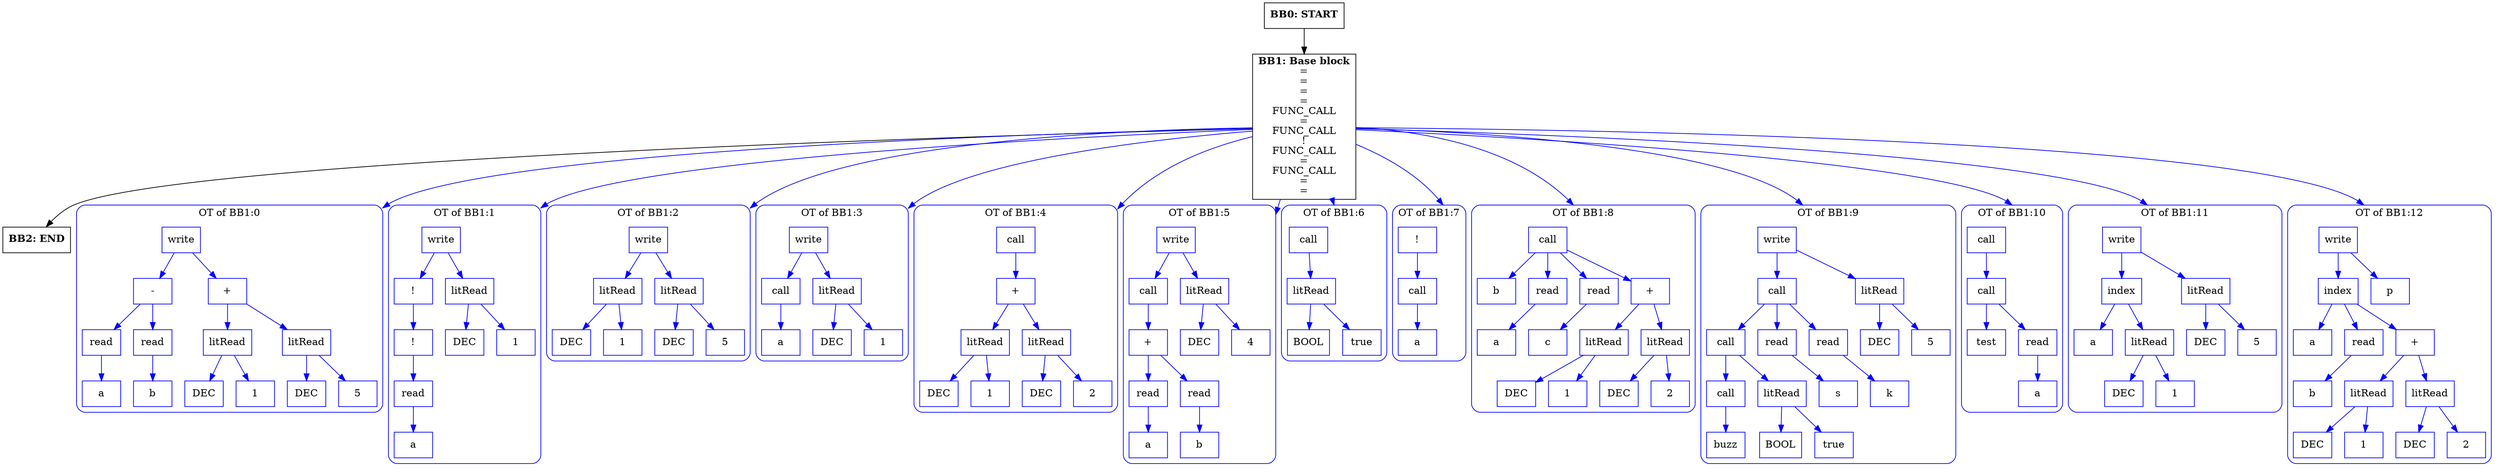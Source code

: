 digraph CFG {
    compound=true;
    graph [splines=true];
    node [shape=rectangle];

    BB2 [label=<<B>BB2: END</B><BR ALIGN="CENTER"/>>];
    BB1 [label=<<B>BB1: Base block</B><BR ALIGN="CENTER"/>=<BR ALIGN="CENTER"/>=<BR ALIGN="CENTER"/>=<BR ALIGN="CENTER"/>=<BR ALIGN="CENTER"/>FUNC_CALL<BR ALIGN="CENTER"/>=<BR ALIGN="CENTER"/>FUNC_CALL<BR ALIGN="CENTER"/>!<BR ALIGN="CENTER"/>FUNC_CALL<BR ALIGN="CENTER"/>=<BR ALIGN="CENTER"/>FUNC_CALL<BR ALIGN="CENTER"/>=<BR ALIGN="CENTER"/>=<BR ALIGN="CENTER"/>>];
    subgraph cluster_instruction0 {
        label = "OT of BB1:0";
        style=rounded;
        color=blue;
        entry0 [shape=point, style=invis];
        node0 [label="write", color=blue];
        node1 [label="-", color=blue];
        node2 [label="read", color=blue];
        node3 [label="a", color=blue];
        node2 -> node3[color=blue];
        node1 -> node2[color=blue];
        node4 [label="read", color=blue];
        node5 [label="b", color=blue];
        node4 -> node5[color=blue];
        node1 -> node4[color=blue];
        node0 -> node1[color=blue];
        node6 [label="+", color=blue];
        node7 [label="litRead", color=blue];
        node8 [label="DEC", color=blue];
        node7 -> node8[color=blue];
        node9 [label="1", color=blue];
        node7 -> node9[color=blue];
        node6 -> node7[color=blue];
        node10 [label="litRead", color=blue];
        node11 [label="DEC", color=blue];
        node10 -> node11[color=blue];
        node12 [label="5", color=blue];
        node10 -> node12[color=blue];
        node6 -> node10[color=blue];
        node0 -> node6[color=blue];
    }
    BB1 -> entry0 [lhead=cluster_instruction0, color=blue];
    subgraph cluster_instruction1 {
        label = "OT of BB1:1";
        style=rounded;
        color=blue;
        entry1 [shape=point, style=invis];
        node13 [label="write", color=blue];
        node14 [label="!", color=blue];
        node15 [label="!", color=blue];
        node16 [label="read", color=blue];
        node17 [label="a", color=blue];
        node16 -> node17[color=blue];
        node15 -> node16[color=blue];
        node14 -> node15[color=blue];
        node13 -> node14[color=blue];
        node18 [label="litRead", color=blue];
        node19 [label="DEC", color=blue];
        node18 -> node19[color=blue];
        node20 [label="1", color=blue];
        node18 -> node20[color=blue];
        node13 -> node18[color=blue];
    }
    BB1 -> entry1 [lhead=cluster_instruction1, color=blue];
    subgraph cluster_instruction2 {
        label = "OT of BB1:2";
        style=rounded;
        color=blue;
        entry2 [shape=point, style=invis];
        node21 [label="write", color=blue];
        node22 [label="litRead", color=blue];
        node23 [label="DEC", color=blue];
        node22 -> node23[color=blue];
        node24 [label="1", color=blue];
        node22 -> node24[color=blue];
        node21 -> node22[color=blue];
        node25 [label="litRead", color=blue];
        node26 [label="DEC", color=blue];
        node25 -> node26[color=blue];
        node27 [label="5", color=blue];
        node25 -> node27[color=blue];
        node21 -> node25[color=blue];
    }
    BB1 -> entry2 [lhead=cluster_instruction2, color=blue];
    subgraph cluster_instruction3 {
        label = "OT of BB1:3";
        style=rounded;
        color=blue;
        entry3 [shape=point, style=invis];
        node28 [label="write", color=blue];
        node29 [label="call", color=blue];
        node30 [label="a", color=blue];
        node29 -> node30[color=blue];
        node28 -> node29[color=blue];
        node31 [label="litRead", color=blue];
        node32 [label="DEC", color=blue];
        node31 -> node32[color=blue];
        node33 [label="1", color=blue];
        node31 -> node33[color=blue];
        node28 -> node31[color=blue];
    }
    BB1 -> entry3 [lhead=cluster_instruction3, color=blue];
    subgraph cluster_instruction4 {
        label = "OT of BB1:4";
        style=rounded;
        color=blue;
        entry4 [shape=point, style=invis];
        node34 [label="call", color=blue];
        node35 [label="+", color=blue];
        node36 [label="litRead", color=blue];
        node37 [label="DEC", color=blue];
        node36 -> node37[color=blue];
        node38 [label="1", color=blue];
        node36 -> node38[color=blue];
        node35 -> node36[color=blue];
        node39 [label="litRead", color=blue];
        node40 [label="DEC", color=blue];
        node39 -> node40[color=blue];
        node41 [label="2", color=blue];
        node39 -> node41[color=blue];
        node35 -> node39[color=blue];
        node34 -> node35[color=blue];
    }
    BB1 -> entry4 [lhead=cluster_instruction4, color=blue];
    subgraph cluster_instruction5 {
        label = "OT of BB1:5";
        style=rounded;
        color=blue;
        entry5 [shape=point, style=invis];
        node42 [label="write", color=blue];
        node43 [label="call", color=blue];
        node44 [label="+", color=blue];
        node45 [label="read", color=blue];
        node46 [label="a", color=blue];
        node45 -> node46[color=blue];
        node44 -> node45[color=blue];
        node47 [label="read", color=blue];
        node48 [label="b", color=blue];
        node47 -> node48[color=blue];
        node44 -> node47[color=blue];
        node43 -> node44[color=blue];
        node42 -> node43[color=blue];
        node49 [label="litRead", color=blue];
        node50 [label="DEC", color=blue];
        node49 -> node50[color=blue];
        node51 [label="4", color=blue];
        node49 -> node51[color=blue];
        node42 -> node49[color=blue];
    }
    BB1 -> entry5 [lhead=cluster_instruction5, color=blue];
    subgraph cluster_instruction6 {
        label = "OT of BB1:6";
        style=rounded;
        color=blue;
        entry6 [shape=point, style=invis];
        node52 [label="call", color=blue];
        node53 [label="litRead", color=blue];
        node54 [label="BOOL", color=blue];
        node53 -> node54[color=blue];
        node55 [label="true", color=blue];
        node53 -> node55[color=blue];
        node52 -> node53[color=blue];
    }
    BB1 -> entry6 [lhead=cluster_instruction6, color=blue];
    subgraph cluster_instruction7 {
        label = "OT of BB1:7";
        style=rounded;
        color=blue;
        entry7 [shape=point, style=invis];
        node56 [label="!", color=blue];
        node57 [label="call", color=blue];
        node58 [label="a", color=blue];
        node57 -> node58[color=blue];
        node56 -> node57[color=blue];
    }
    BB1 -> entry7 [lhead=cluster_instruction7, color=blue];
    subgraph cluster_instruction8 {
        label = "OT of BB1:8";
        style=rounded;
        color=blue;
        entry8 [shape=point, style=invis];
        node59 [label="call", color=blue];
        node60 [label="b", color=blue];
        node59 -> node60[color=blue];
        node61 [label="read", color=blue];
        node62 [label="a", color=blue];
        node61 -> node62[color=blue];
        node59 -> node61[color=blue];
        node63 [label="read", color=blue];
        node64 [label="c", color=blue];
        node63 -> node64[color=blue];
        node59 -> node63[color=blue];
        node65 [label="+", color=blue];
        node66 [label="litRead", color=blue];
        node67 [label="DEC", color=blue];
        node66 -> node67[color=blue];
        node68 [label="1", color=blue];
        node66 -> node68[color=blue];
        node65 -> node66[color=blue];
        node69 [label="litRead", color=blue];
        node70 [label="DEC", color=blue];
        node69 -> node70[color=blue];
        node71 [label="2", color=blue];
        node69 -> node71[color=blue];
        node65 -> node69[color=blue];
        node59 -> node65[color=blue];
    }
    BB1 -> entry8 [lhead=cluster_instruction8, color=blue];
    subgraph cluster_instruction9 {
        label = "OT of BB1:9";
        style=rounded;
        color=blue;
        entry9 [shape=point, style=invis];
        node72 [label="write", color=blue];
        node73 [label="call", color=blue];
        node74 [label="call", color=blue];
        node75 [label="call", color=blue];
        node76 [label="buzz", color=blue];
        node75 -> node76[color=blue];
        node74 -> node75[color=blue];
        node77 [label="litRead", color=blue];
        node78 [label="BOOL", color=blue];
        node77 -> node78[color=blue];
        node79 [label="true", color=blue];
        node77 -> node79[color=blue];
        node74 -> node77[color=blue];
        node73 -> node74[color=blue];
        node80 [label="read", color=blue];
        node81 [label="s", color=blue];
        node80 -> node81[color=blue];
        node73 -> node80[color=blue];
        node82 [label="read", color=blue];
        node83 [label="k", color=blue];
        node82 -> node83[color=blue];
        node73 -> node82[color=blue];
        node72 -> node73[color=blue];
        node84 [label="litRead", color=blue];
        node85 [label="DEC", color=blue];
        node84 -> node85[color=blue];
        node86 [label="5", color=blue];
        node84 -> node86[color=blue];
        node72 -> node84[color=blue];
    }
    BB1 -> entry9 [lhead=cluster_instruction9, color=blue];
    subgraph cluster_instruction10 {
        label = "OT of BB1:10";
        style=rounded;
        color=blue;
        entry10 [shape=point, style=invis];
        node87 [label="call", color=blue];
        node88 [label="call", color=blue];
        node89 [label="test", color=blue];
        node88 -> node89[color=blue];
        node90 [label="read", color=blue];
        node91 [label="a", color=blue];
        node90 -> node91[color=blue];
        node88 -> node90[color=blue];
        node87 -> node88[color=blue];
    }
    BB1 -> entry10 [lhead=cluster_instruction10, color=blue];
    subgraph cluster_instruction11 {
        label = "OT of BB1:11";
        style=rounded;
        color=blue;
        entry11 [shape=point, style=invis];
        node92 [label="write", color=blue];
        node93 [label="index", color=blue];
        node94 [label="a", color=blue];
        node93 -> node94[color=blue];
        node95 [label="litRead", color=blue];
        node96 [label="DEC", color=blue];
        node95 -> node96[color=blue];
        node97 [label="1", color=blue];
        node95 -> node97[color=blue];
        node93 -> node95[color=blue];
        node92 -> node93[color=blue];
        node98 [label="litRead", color=blue];
        node99 [label="DEC", color=blue];
        node98 -> node99[color=blue];
        node100 [label="5", color=blue];
        node98 -> node100[color=blue];
        node92 -> node98[color=blue];
    }
    BB1 -> entry11 [lhead=cluster_instruction11, color=blue];
    subgraph cluster_instruction12 {
        label = "OT of BB1:12";
        style=rounded;
        color=blue;
        entry12 [shape=point, style=invis];
        node101 [label="write", color=blue];
        node102 [label="index", color=blue];
        node103 [label="a", color=blue];
        node102 -> node103[color=blue];
        node104 [label="read", color=blue];
        node105 [label="b", color=blue];
        node104 -> node105[color=blue];
        node102 -> node104[color=blue];
        node106 [label="+", color=blue];
        node107 [label="litRead", color=blue];
        node108 [label="DEC", color=blue];
        node107 -> node108[color=blue];
        node109 [label="1", color=blue];
        node107 -> node109[color=blue];
        node106 -> node107[color=blue];
        node110 [label="litRead", color=blue];
        node111 [label="DEC", color=blue];
        node110 -> node111[color=blue];
        node112 [label="2", color=blue];
        node110 -> node112[color=blue];
        node106 -> node110[color=blue];
        node102 -> node106[color=blue];
        node101 -> node102[color=blue];
        node113 [label="p", color=blue];
        node101 -> node113[color=blue];
    }
    BB1 -> entry12 [lhead=cluster_instruction12, color=blue];
    BB0 [label=<<B>BB0: START</B><BR ALIGN="CENTER"/>>];

    BB1 -> BB2;
    BB0 -> BB1;
}
